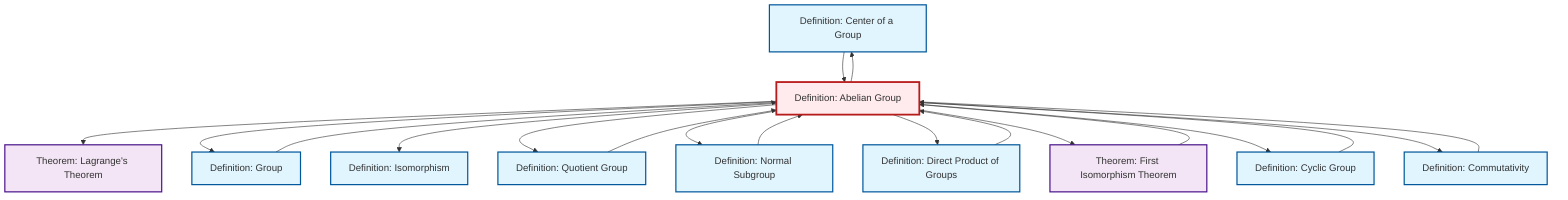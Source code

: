 graph TD
    classDef definition fill:#e1f5fe,stroke:#01579b,stroke-width:2px
    classDef theorem fill:#f3e5f5,stroke:#4a148c,stroke-width:2px
    classDef axiom fill:#fff3e0,stroke:#e65100,stroke-width:2px
    classDef example fill:#e8f5e9,stroke:#1b5e20,stroke-width:2px
    classDef current fill:#ffebee,stroke:#b71c1c,stroke-width:3px
    def-center-of-group["Definition: Center of a Group"]:::definition
    def-abelian-group["Definition: Abelian Group"]:::definition
    def-group["Definition: Group"]:::definition
    def-normal-subgroup["Definition: Normal Subgroup"]:::definition
    def-direct-product["Definition: Direct Product of Groups"]:::definition
    def-commutativity["Definition: Commutativity"]:::definition
    thm-first-isomorphism["Theorem: First Isomorphism Theorem"]:::theorem
    def-isomorphism["Definition: Isomorphism"]:::definition
    def-quotient-group["Definition: Quotient Group"]:::definition
    thm-lagrange["Theorem: Lagrange's Theorem"]:::theorem
    def-cyclic-group["Definition: Cyclic Group"]:::definition
    def-abelian-group --> def-center-of-group
    def-abelian-group --> thm-lagrange
    def-abelian-group --> def-group
    def-abelian-group --> def-isomorphism
    def-quotient-group --> def-abelian-group
    def-center-of-group --> def-abelian-group
    def-commutativity --> def-abelian-group
    def-direct-product --> def-abelian-group
    def-abelian-group --> def-quotient-group
    def-abelian-group --> def-normal-subgroup
    thm-first-isomorphism --> def-abelian-group
    def-abelian-group --> def-direct-product
    def-cyclic-group --> def-abelian-group
    def-abelian-group --> thm-first-isomorphism
    def-normal-subgroup --> def-abelian-group
    def-abelian-group --> def-cyclic-group
    def-abelian-group --> def-commutativity
    def-group --> def-abelian-group
    class def-abelian-group current